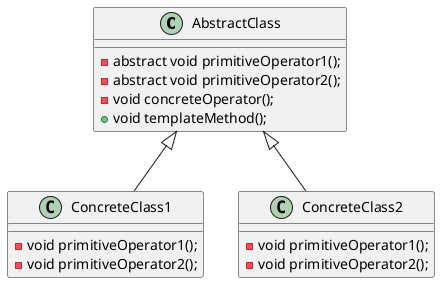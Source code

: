 @startuml

AbstractClass <|-- ConcreteClass1

AbstractClass <|-- ConcreteClass2

class AbstractClass {
    - abstract void primitiveOperator1();
    - abstract void primitiveOperator2();
    - void concreteOperator();
    + void templateMethod();
}

class ConcreteClass1 {
    - void primitiveOperator1();
    - void primitiveOperator2();
}

class ConcreteClass2 {
    - void primitiveOperator1();
    - void primitiveOperator2();
}

@enduml